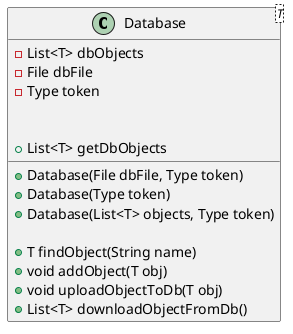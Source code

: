 @startuml
'https://plantuml.com/class-diagram

class Database<T> {
    -List<T> dbObjects
    -File dbFile
    -Type token

    +Database(File dbFile, Type token)
    +Database(Type token)
    +Database(List<T> objects, Type token)

    +T findObject(String name)
    +void addObject(T obj)
    +void uploadObjectToDb(T obj)
    +List<T> downloadObjectFromDb()
    +List<T> getDbObjects
}
@enduml